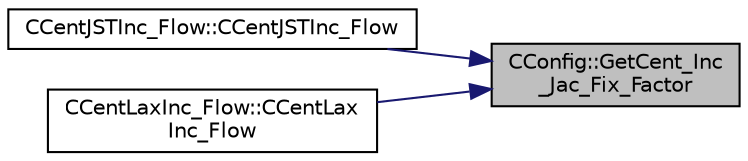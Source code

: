 digraph "CConfig::GetCent_Inc_Jac_Fix_Factor"
{
 // LATEX_PDF_SIZE
  edge [fontname="Helvetica",fontsize="10",labelfontname="Helvetica",labelfontsize="10"];
  node [fontname="Helvetica",fontsize="10",shape=record];
  rankdir="RL";
  Node1 [label="CConfig::GetCent_Inc\l_Jac_Fix_Factor",height=0.2,width=0.4,color="black", fillcolor="grey75", style="filled", fontcolor="black",tooltip="Factor by which to multiply the dissipation contribution to Jacobians of incompressible central schem..."];
  Node1 -> Node2 [dir="back",color="midnightblue",fontsize="10",style="solid",fontname="Helvetica"];
  Node2 [label="CCentJSTInc_Flow::CCentJSTInc_Flow",height=0.2,width=0.4,color="black", fillcolor="white", style="filled",URL="$classCCentJSTInc__Flow.html#aedaf80c28294093540e67a0016f236ea",tooltip="Constructor of the class."];
  Node1 -> Node3 [dir="back",color="midnightblue",fontsize="10",style="solid",fontname="Helvetica"];
  Node3 [label="CCentLaxInc_Flow::CCentLax\lInc_Flow",height=0.2,width=0.4,color="black", fillcolor="white", style="filled",URL="$classCCentLaxInc__Flow.html#a6aa67a47dcce3cbfbce22d661a07d435",tooltip="Constructor of the class."];
}
